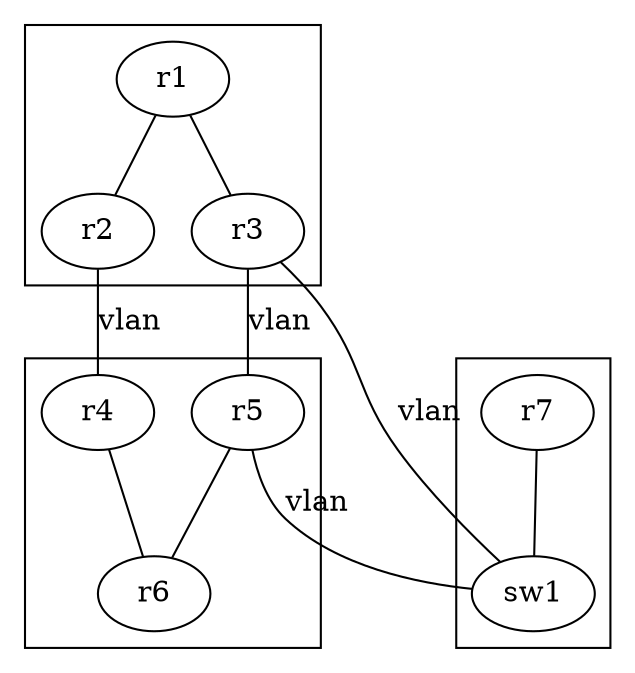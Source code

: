 digraph {

	subgraph cluster_host1 {
                r1[class="router"];
		r2[class="router"];
		r3[class="router"];
        }

        subgraph cluster_host2 {
		r4[class="router"];
		r5[class="router"];
		r6[class="router"];
        }

        subgraph cluster_host3 {
		sw1[class="switch"];
                r7[class="router"];
        }

	r1->r2[dir="none"];
	r1->r3[dir="none"];
	r2->r4[dir="none", label="vlan"];
	r3->r5[dir="none", label="vlan"];
	r4->r6[dir="none"];
	r5->r6[dir="none"];
	r3->sw1[dir="none", label="vlan"];
	r5->sw1[dir="none", label="vlan"];
	r7->sw1[dir="none"];
}
